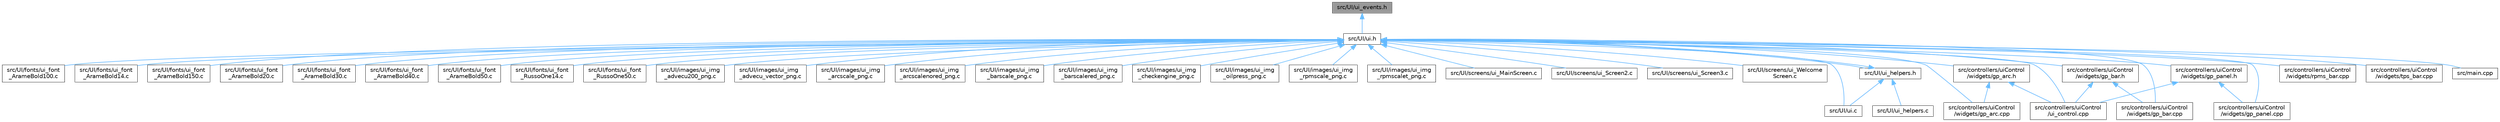digraph "src/UI/ui_events.h"
{
 // LATEX_PDF_SIZE
  bgcolor="transparent";
  edge [fontname=Helvetica,fontsize=10,labelfontname=Helvetica,labelfontsize=10];
  node [fontname=Helvetica,fontsize=10,shape=box,height=0.2,width=0.4];
  Node1 [id="Node000001",label="src/UI/ui_events.h",height=0.2,width=0.4,color="gray40", fillcolor="grey60", style="filled", fontcolor="black",tooltip=" "];
  Node1 -> Node2 [id="edge1_Node000001_Node000002",dir="back",color="steelblue1",style="solid",tooltip=" "];
  Node2 [id="Node000002",label="src/UI/ui.h",height=0.2,width=0.4,color="grey40", fillcolor="white", style="filled",URL="$ui_8h.html",tooltip=" "];
  Node2 -> Node3 [id="edge2_Node000002_Node000003",dir="back",color="steelblue1",style="solid",tooltip=" "];
  Node3 [id="Node000003",label="src/UI/fonts/ui_font\l_ArameBold100.c",height=0.2,width=0.4,color="grey40", fillcolor="white", style="filled",URL="$ui__font___arame_bold100_8c.html",tooltip=" "];
  Node2 -> Node4 [id="edge3_Node000002_Node000004",dir="back",color="steelblue1",style="solid",tooltip=" "];
  Node4 [id="Node000004",label="src/UI/fonts/ui_font\l_ArameBold14.c",height=0.2,width=0.4,color="grey40", fillcolor="white", style="filled",URL="$ui__font___arame_bold14_8c.html",tooltip=" "];
  Node2 -> Node5 [id="edge4_Node000002_Node000005",dir="back",color="steelblue1",style="solid",tooltip=" "];
  Node5 [id="Node000005",label="src/UI/fonts/ui_font\l_ArameBold150.c",height=0.2,width=0.4,color="grey40", fillcolor="white", style="filled",URL="$ui__font___arame_bold150_8c.html",tooltip=" "];
  Node2 -> Node6 [id="edge5_Node000002_Node000006",dir="back",color="steelblue1",style="solid",tooltip=" "];
  Node6 [id="Node000006",label="src/UI/fonts/ui_font\l_ArameBold20.c",height=0.2,width=0.4,color="grey40", fillcolor="white", style="filled",URL="$ui__font___arame_bold20_8c.html",tooltip=" "];
  Node2 -> Node7 [id="edge6_Node000002_Node000007",dir="back",color="steelblue1",style="solid",tooltip=" "];
  Node7 [id="Node000007",label="src/UI/fonts/ui_font\l_ArameBold30.c",height=0.2,width=0.4,color="grey40", fillcolor="white", style="filled",URL="$ui__font___arame_bold30_8c.html",tooltip=" "];
  Node2 -> Node8 [id="edge7_Node000002_Node000008",dir="back",color="steelblue1",style="solid",tooltip=" "];
  Node8 [id="Node000008",label="src/UI/fonts/ui_font\l_ArameBold40.c",height=0.2,width=0.4,color="grey40", fillcolor="white", style="filled",URL="$ui__font___arame_bold40_8c.html",tooltip=" "];
  Node2 -> Node9 [id="edge8_Node000002_Node000009",dir="back",color="steelblue1",style="solid",tooltip=" "];
  Node9 [id="Node000009",label="src/UI/fonts/ui_font\l_ArameBold50.c",height=0.2,width=0.4,color="grey40", fillcolor="white", style="filled",URL="$ui__font___arame_bold50_8c.html",tooltip=" "];
  Node2 -> Node10 [id="edge9_Node000002_Node000010",dir="back",color="steelblue1",style="solid",tooltip=" "];
  Node10 [id="Node000010",label="src/UI/fonts/ui_font\l_RussoOne14.c",height=0.2,width=0.4,color="grey40", fillcolor="white", style="filled",URL="$ui__font___russo_one14_8c.html",tooltip=" "];
  Node2 -> Node11 [id="edge10_Node000002_Node000011",dir="back",color="steelblue1",style="solid",tooltip=" "];
  Node11 [id="Node000011",label="src/UI/fonts/ui_font\l_RussoOne50.c",height=0.2,width=0.4,color="grey40", fillcolor="white", style="filled",URL="$ui__font___russo_one50_8c.html",tooltip=" "];
  Node2 -> Node12 [id="edge11_Node000002_Node000012",dir="back",color="steelblue1",style="solid",tooltip=" "];
  Node12 [id="Node000012",label="src/UI/images/ui_img\l_advecu200_png.c",height=0.2,width=0.4,color="grey40", fillcolor="white", style="filled",URL="$ui__img__advecu200__png_8c.html",tooltip=" "];
  Node2 -> Node13 [id="edge12_Node000002_Node000013",dir="back",color="steelblue1",style="solid",tooltip=" "];
  Node13 [id="Node000013",label="src/UI/images/ui_img\l_advecu_vector_png.c",height=0.2,width=0.4,color="grey40", fillcolor="white", style="filled",URL="$ui__img__advecu__vector__png_8c.html",tooltip=" "];
  Node2 -> Node14 [id="edge13_Node000002_Node000014",dir="back",color="steelblue1",style="solid",tooltip=" "];
  Node14 [id="Node000014",label="src/UI/images/ui_img\l_arcscale_png.c",height=0.2,width=0.4,color="grey40", fillcolor="white", style="filled",URL="$ui__img__arcscale__png_8c.html",tooltip=" "];
  Node2 -> Node15 [id="edge14_Node000002_Node000015",dir="back",color="steelblue1",style="solid",tooltip=" "];
  Node15 [id="Node000015",label="src/UI/images/ui_img\l_arcscalenored_png.c",height=0.2,width=0.4,color="grey40", fillcolor="white", style="filled",URL="$ui__img__arcscalenored__png_8c.html",tooltip=" "];
  Node2 -> Node16 [id="edge15_Node000002_Node000016",dir="back",color="steelblue1",style="solid",tooltip=" "];
  Node16 [id="Node000016",label="src/UI/images/ui_img\l_barscale_png.c",height=0.2,width=0.4,color="grey40", fillcolor="white", style="filled",URL="$ui__img__barscale__png_8c.html",tooltip=" "];
  Node2 -> Node17 [id="edge16_Node000002_Node000017",dir="back",color="steelblue1",style="solid",tooltip=" "];
  Node17 [id="Node000017",label="src/UI/images/ui_img\l_barscalered_png.c",height=0.2,width=0.4,color="grey40", fillcolor="white", style="filled",URL="$ui__img__barscalered__png_8c.html",tooltip=" "];
  Node2 -> Node18 [id="edge17_Node000002_Node000018",dir="back",color="steelblue1",style="solid",tooltip=" "];
  Node18 [id="Node000018",label="src/UI/images/ui_img\l_checkengine_png.c",height=0.2,width=0.4,color="grey40", fillcolor="white", style="filled",URL="$ui__img__checkengine__png_8c.html",tooltip=" "];
  Node2 -> Node19 [id="edge18_Node000002_Node000019",dir="back",color="steelblue1",style="solid",tooltip=" "];
  Node19 [id="Node000019",label="src/UI/images/ui_img\l_oilpress_png.c",height=0.2,width=0.4,color="grey40", fillcolor="white", style="filled",URL="$ui__img__oilpress__png_8c.html",tooltip=" "];
  Node2 -> Node20 [id="edge19_Node000002_Node000020",dir="back",color="steelblue1",style="solid",tooltip=" "];
  Node20 [id="Node000020",label="src/UI/images/ui_img\l_rpmscale_png.c",height=0.2,width=0.4,color="grey40", fillcolor="white", style="filled",URL="$ui__img__rpmscale__png_8c.html",tooltip=" "];
  Node2 -> Node21 [id="edge20_Node000002_Node000021",dir="back",color="steelblue1",style="solid",tooltip=" "];
  Node21 [id="Node000021",label="src/UI/images/ui_img\l_rpmscalet_png.c",height=0.2,width=0.4,color="grey40", fillcolor="white", style="filled",URL="$ui__img__rpmscalet__png_8c.html",tooltip=" "];
  Node2 -> Node22 [id="edge21_Node000002_Node000022",dir="back",color="steelblue1",style="solid",tooltip=" "];
  Node22 [id="Node000022",label="src/UI/screens/ui_MainScreen.c",height=0.2,width=0.4,color="grey40", fillcolor="white", style="filled",URL="$ui___main_screen_8c.html",tooltip=" "];
  Node2 -> Node23 [id="edge22_Node000002_Node000023",dir="back",color="steelblue1",style="solid",tooltip=" "];
  Node23 [id="Node000023",label="src/UI/screens/ui_Screen2.c",height=0.2,width=0.4,color="grey40", fillcolor="white", style="filled",URL="$ui___screen2_8c.html",tooltip=" "];
  Node2 -> Node24 [id="edge23_Node000002_Node000024",dir="back",color="steelblue1",style="solid",tooltip=" "];
  Node24 [id="Node000024",label="src/UI/screens/ui_Screen3.c",height=0.2,width=0.4,color="grey40", fillcolor="white", style="filled",URL="$ui___screen3_8c.html",tooltip=" "];
  Node2 -> Node25 [id="edge24_Node000002_Node000025",dir="back",color="steelblue1",style="solid",tooltip=" "];
  Node25 [id="Node000025",label="src/UI/screens/ui_Welcome\lScreen.c",height=0.2,width=0.4,color="grey40", fillcolor="white", style="filled",URL="$ui___welcome_screen_8c.html",tooltip=" "];
  Node2 -> Node26 [id="edge25_Node000002_Node000026",dir="back",color="steelblue1",style="solid",tooltip=" "];
  Node26 [id="Node000026",label="src/UI/ui.c",height=0.2,width=0.4,color="grey40", fillcolor="white", style="filled",URL="$ui_8c.html",tooltip=" "];
  Node2 -> Node27 [id="edge26_Node000002_Node000027",dir="back",color="steelblue1",style="solid",tooltip=" "];
  Node27 [id="Node000027",label="src/UI/ui_helpers.h",height=0.2,width=0.4,color="grey40", fillcolor="white", style="filled",URL="$ui__helpers_8h.html",tooltip=" "];
  Node27 -> Node26 [id="edge27_Node000027_Node000026",dir="back",color="steelblue1",style="solid",tooltip=" "];
  Node27 -> Node2 [id="edge28_Node000027_Node000002",dir="back",color="steelblue1",style="solid",tooltip=" "];
  Node27 -> Node28 [id="edge29_Node000027_Node000028",dir="back",color="steelblue1",style="solid",tooltip=" "];
  Node28 [id="Node000028",label="src/UI/ui_helpers.c",height=0.2,width=0.4,color="grey40", fillcolor="white", style="filled",URL="$ui__helpers_8c.html",tooltip=" "];
  Node2 -> Node29 [id="edge30_Node000002_Node000029",dir="back",color="steelblue1",style="solid",tooltip=" "];
  Node29 [id="Node000029",label="src/controllers/uiControl\l/ui_control.cpp",height=0.2,width=0.4,color="grey40", fillcolor="white", style="filled",URL="$ui__control_8cpp.html",tooltip=" "];
  Node2 -> Node30 [id="edge31_Node000002_Node000030",dir="back",color="steelblue1",style="solid",tooltip=" "];
  Node30 [id="Node000030",label="src/controllers/uiControl\l/widgets/gp_arc.cpp",height=0.2,width=0.4,color="grey40", fillcolor="white", style="filled",URL="$gp__arc_8cpp.html",tooltip=" "];
  Node2 -> Node31 [id="edge32_Node000002_Node000031",dir="back",color="steelblue1",style="solid",tooltip=" "];
  Node31 [id="Node000031",label="src/controllers/uiControl\l/widgets/gp_arc.h",height=0.2,width=0.4,color="grey40", fillcolor="white", style="filled",URL="$gp__arc_8h.html",tooltip=" "];
  Node31 -> Node29 [id="edge33_Node000031_Node000029",dir="back",color="steelblue1",style="solid",tooltip=" "];
  Node31 -> Node30 [id="edge34_Node000031_Node000030",dir="back",color="steelblue1",style="solid",tooltip=" "];
  Node2 -> Node32 [id="edge35_Node000002_Node000032",dir="back",color="steelblue1",style="solid",tooltip=" "];
  Node32 [id="Node000032",label="src/controllers/uiControl\l/widgets/gp_bar.cpp",height=0.2,width=0.4,color="grey40", fillcolor="white", style="filled",URL="$gp__bar_8cpp.html",tooltip=" "];
  Node2 -> Node33 [id="edge36_Node000002_Node000033",dir="back",color="steelblue1",style="solid",tooltip=" "];
  Node33 [id="Node000033",label="src/controllers/uiControl\l/widgets/gp_bar.h",height=0.2,width=0.4,color="grey40", fillcolor="white", style="filled",URL="$gp__bar_8h.html",tooltip=" "];
  Node33 -> Node29 [id="edge37_Node000033_Node000029",dir="back",color="steelblue1",style="solid",tooltip=" "];
  Node33 -> Node32 [id="edge38_Node000033_Node000032",dir="back",color="steelblue1",style="solid",tooltip=" "];
  Node2 -> Node34 [id="edge39_Node000002_Node000034",dir="back",color="steelblue1",style="solid",tooltip=" "];
  Node34 [id="Node000034",label="src/controllers/uiControl\l/widgets/gp_panel.cpp",height=0.2,width=0.4,color="grey40", fillcolor="white", style="filled",URL="$gp__panel_8cpp.html",tooltip=" "];
  Node2 -> Node35 [id="edge40_Node000002_Node000035",dir="back",color="steelblue1",style="solid",tooltip=" "];
  Node35 [id="Node000035",label="src/controllers/uiControl\l/widgets/gp_panel.h",height=0.2,width=0.4,color="grey40", fillcolor="white", style="filled",URL="$gp__panel_8h.html",tooltip=" "];
  Node35 -> Node29 [id="edge41_Node000035_Node000029",dir="back",color="steelblue1",style="solid",tooltip=" "];
  Node35 -> Node34 [id="edge42_Node000035_Node000034",dir="back",color="steelblue1",style="solid",tooltip=" "];
  Node2 -> Node36 [id="edge43_Node000002_Node000036",dir="back",color="steelblue1",style="solid",tooltip=" "];
  Node36 [id="Node000036",label="src/controllers/uiControl\l/widgets/rpms_bar.cpp",height=0.2,width=0.4,color="grey40", fillcolor="white", style="filled",URL="$rpms__bar_8cpp.html",tooltip=" "];
  Node2 -> Node37 [id="edge44_Node000002_Node000037",dir="back",color="steelblue1",style="solid",tooltip=" "];
  Node37 [id="Node000037",label="src/controllers/uiControl\l/widgets/tps_bar.cpp",height=0.2,width=0.4,color="grey40", fillcolor="white", style="filled",URL="$tps__bar_8cpp.html",tooltip=" "];
  Node2 -> Node38 [id="edge45_Node000002_Node000038",dir="back",color="steelblue1",style="solid",tooltip=" "];
  Node38 [id="Node000038",label="src/main.cpp",height=0.2,width=0.4,color="grey40", fillcolor="white", style="filled",URL="$main_8cpp.html",tooltip=" "];
}
